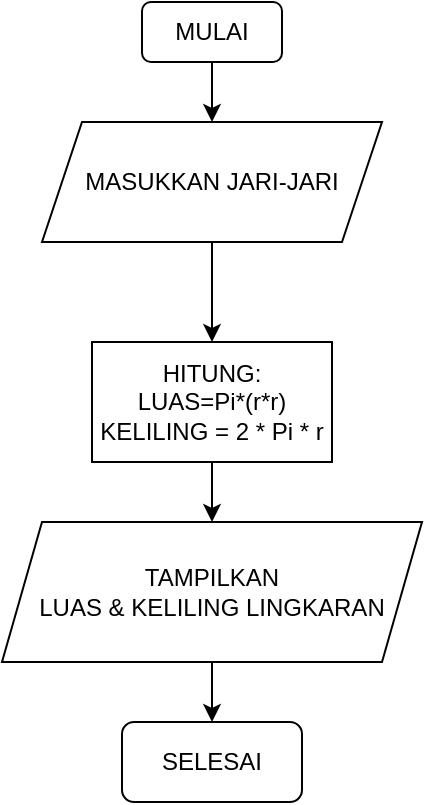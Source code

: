 <mxfile version="22.0.4" type="github">
  <diagram id="C5RBs43oDa-KdzZeNtuy" name="Page-1">
    <mxGraphModel dx="746" dy="459" grid="1" gridSize="10" guides="1" tooltips="1" connect="1" arrows="1" fold="1" page="1" pageScale="1" pageWidth="827" pageHeight="1169" math="0" shadow="0">
      <root>
        <mxCell id="WIyWlLk6GJQsqaUBKTNV-0" />
        <mxCell id="WIyWlLk6GJQsqaUBKTNV-1" parent="WIyWlLk6GJQsqaUBKTNV-0" />
        <mxCell id="zgfsSvoeEsCAw_6V7_SE-2" value="" style="edgeStyle=orthogonalEdgeStyle;rounded=0;orthogonalLoop=1;jettySize=auto;html=1;" edge="1" parent="WIyWlLk6GJQsqaUBKTNV-1" source="zgfsSvoeEsCAw_6V7_SE-0" target="zgfsSvoeEsCAw_6V7_SE-1">
          <mxGeometry relative="1" as="geometry" />
        </mxCell>
        <mxCell id="zgfsSvoeEsCAw_6V7_SE-0" value="MULAI" style="rounded=1;whiteSpace=wrap;html=1;" vertex="1" parent="WIyWlLk6GJQsqaUBKTNV-1">
          <mxGeometry x="350" y="40" width="70" height="30" as="geometry" />
        </mxCell>
        <mxCell id="zgfsSvoeEsCAw_6V7_SE-6" value="" style="edgeStyle=orthogonalEdgeStyle;rounded=0;orthogonalLoop=1;jettySize=auto;html=1;" edge="1" parent="WIyWlLk6GJQsqaUBKTNV-1" source="zgfsSvoeEsCAw_6V7_SE-1" target="zgfsSvoeEsCAw_6V7_SE-5">
          <mxGeometry relative="1" as="geometry" />
        </mxCell>
        <mxCell id="zgfsSvoeEsCAw_6V7_SE-1" value="MASUKKAN JARI-JARI" style="shape=parallelogram;perimeter=parallelogramPerimeter;whiteSpace=wrap;html=1;fixedSize=1;" vertex="1" parent="WIyWlLk6GJQsqaUBKTNV-1">
          <mxGeometry x="300" y="100" width="170" height="60" as="geometry" />
        </mxCell>
        <mxCell id="zgfsSvoeEsCAw_6V7_SE-8" value="" style="edgeStyle=orthogonalEdgeStyle;rounded=0;orthogonalLoop=1;jettySize=auto;html=1;" edge="1" parent="WIyWlLk6GJQsqaUBKTNV-1" source="zgfsSvoeEsCAw_6V7_SE-5" target="zgfsSvoeEsCAw_6V7_SE-7">
          <mxGeometry relative="1" as="geometry" />
        </mxCell>
        <mxCell id="zgfsSvoeEsCAw_6V7_SE-5" value="HITUNG:&lt;br&gt;LUAS=Pi*(r*r)&lt;br&gt;KELILING = 2 * Pi * r" style="rounded=0;whiteSpace=wrap;html=1;" vertex="1" parent="WIyWlLk6GJQsqaUBKTNV-1">
          <mxGeometry x="325" y="210" width="120" height="60" as="geometry" />
        </mxCell>
        <mxCell id="zgfsSvoeEsCAw_6V7_SE-10" value="" style="edgeStyle=orthogonalEdgeStyle;rounded=0;orthogonalLoop=1;jettySize=auto;html=1;" edge="1" parent="WIyWlLk6GJQsqaUBKTNV-1" source="zgfsSvoeEsCAw_6V7_SE-7" target="zgfsSvoeEsCAw_6V7_SE-9">
          <mxGeometry relative="1" as="geometry" />
        </mxCell>
        <mxCell id="zgfsSvoeEsCAw_6V7_SE-7" value="TAMPILKAN&lt;br&gt;LUAS &amp;amp; KELILING LINGKARAN" style="shape=parallelogram;perimeter=parallelogramPerimeter;whiteSpace=wrap;html=1;fixedSize=1;rounded=0;" vertex="1" parent="WIyWlLk6GJQsqaUBKTNV-1">
          <mxGeometry x="280" y="300" width="210" height="70" as="geometry" />
        </mxCell>
        <mxCell id="zgfsSvoeEsCAw_6V7_SE-9" value="SELESAI" style="rounded=1;whiteSpace=wrap;html=1;" vertex="1" parent="WIyWlLk6GJQsqaUBKTNV-1">
          <mxGeometry x="340" y="400" width="90" height="40" as="geometry" />
        </mxCell>
      </root>
    </mxGraphModel>
  </diagram>
</mxfile>

